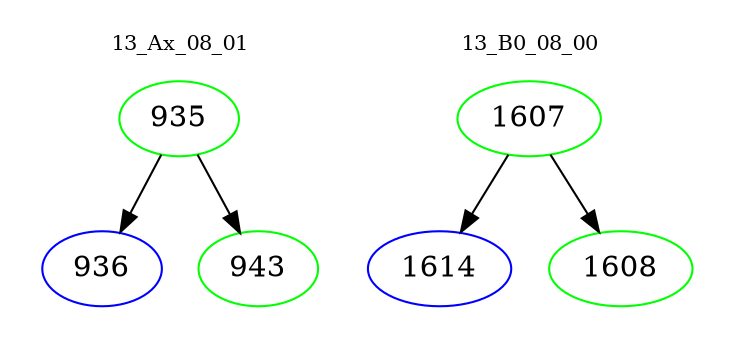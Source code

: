digraph{
subgraph cluster_0 {
color = white
label = "13_Ax_08_01";
fontsize=10;
T0_935 [label="935", color="green"]
T0_935 -> T0_936 [color="black"]
T0_936 [label="936", color="blue"]
T0_935 -> T0_943 [color="black"]
T0_943 [label="943", color="green"]
}
subgraph cluster_1 {
color = white
label = "13_B0_08_00";
fontsize=10;
T1_1607 [label="1607", color="green"]
T1_1607 -> T1_1614 [color="black"]
T1_1614 [label="1614", color="blue"]
T1_1607 -> T1_1608 [color="black"]
T1_1608 [label="1608", color="green"]
}
}
